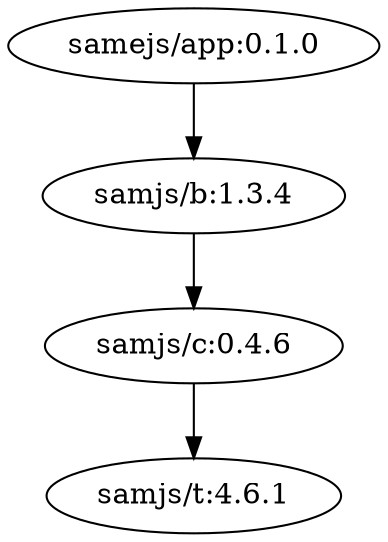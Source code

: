 digraph "example1" {
    "samejs/app:0.1.0" -> "samjs/b:1.3.4"
    "samjs/b:1.3.4" -> "samjs/c:0.4.6"
    "samjs/c:0.4.6" -> "samjs/t:4.6.1"
}
